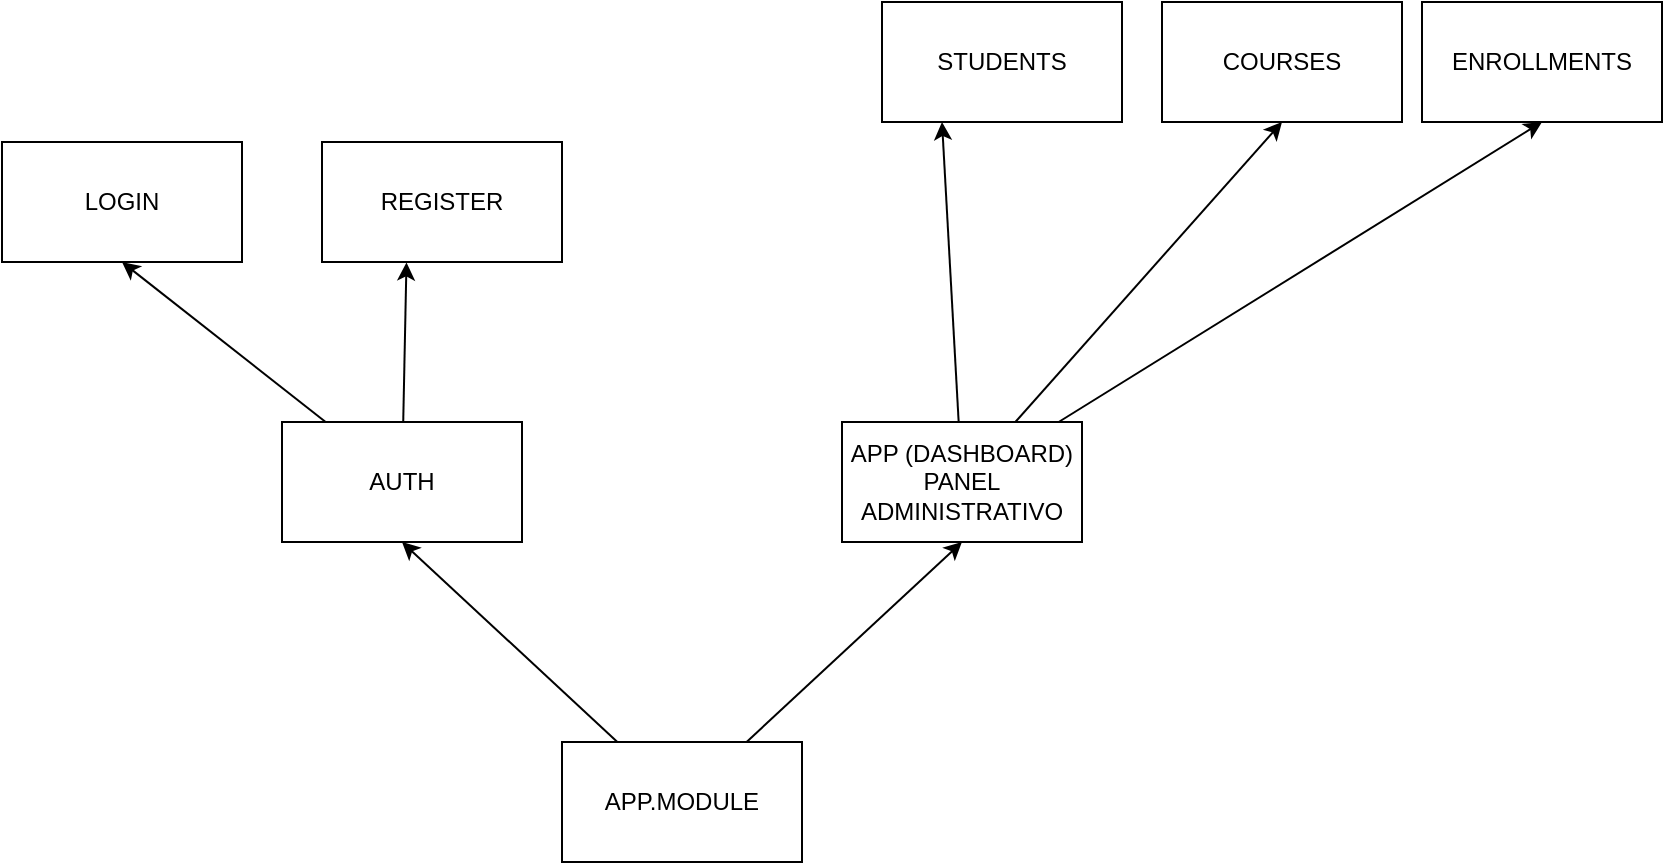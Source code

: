 <mxfile>
    <diagram id="19adRycVqmsy5Z4PBqq-" name="Page-1">
        <mxGraphModel dx="1016" dy="616" grid="1" gridSize="10" guides="1" tooltips="1" connect="1" arrows="1" fold="1" page="1" pageScale="1" pageWidth="827" pageHeight="1169" math="0" shadow="0">
            <root>
                <mxCell id="0"/>
                <mxCell id="1" parent="0"/>
                <mxCell id="9" style="edgeStyle=none;html=1;entryX=0.5;entryY=1;entryDx=0;entryDy=0;" parent="1" source="2" target="7" edge="1">
                    <mxGeometry relative="1" as="geometry"/>
                </mxCell>
                <mxCell id="10" style="edgeStyle=none;html=1;entryX=0.352;entryY=1.004;entryDx=0;entryDy=0;entryPerimeter=0;" parent="1" source="2" target="8" edge="1">
                    <mxGeometry relative="1" as="geometry"/>
                </mxCell>
                <mxCell id="2" value="AUTH" style="rounded=0;whiteSpace=wrap;html=1;" parent="1" vertex="1">
                    <mxGeometry x="170" y="240" width="120" height="60" as="geometry"/>
                </mxCell>
                <mxCell id="14" style="edgeStyle=none;html=1;entryX=0.25;entryY=1;entryDx=0;entryDy=0;" parent="1" source="3" target="11" edge="1">
                    <mxGeometry relative="1" as="geometry"/>
                </mxCell>
                <mxCell id="15" style="edgeStyle=none;html=1;entryX=0.5;entryY=1;entryDx=0;entryDy=0;" parent="1" source="3" target="12" edge="1">
                    <mxGeometry relative="1" as="geometry"/>
                </mxCell>
                <mxCell id="16" style="edgeStyle=none;html=1;entryX=0.5;entryY=1;entryDx=0;entryDy=0;" parent="1" source="3" target="13" edge="1">
                    <mxGeometry relative="1" as="geometry"/>
                </mxCell>
                <mxCell id="3" value="APP (DASHBOARD)&lt;br&gt;PANEL ADMINISTRATIVO" style="rounded=0;whiteSpace=wrap;html=1;" parent="1" vertex="1">
                    <mxGeometry x="450" y="240" width="120" height="60" as="geometry"/>
                </mxCell>
                <mxCell id="5" style="edgeStyle=none;html=1;entryX=0.5;entryY=1;entryDx=0;entryDy=0;" parent="1" source="4" target="3" edge="1">
                    <mxGeometry relative="1" as="geometry"/>
                </mxCell>
                <mxCell id="6" style="edgeStyle=none;html=1;entryX=0.5;entryY=1;entryDx=0;entryDy=0;" parent="1" source="4" target="2" edge="1">
                    <mxGeometry relative="1" as="geometry"/>
                </mxCell>
                <mxCell id="4" value="APP.MODULE" style="rounded=0;whiteSpace=wrap;html=1;" parent="1" vertex="1">
                    <mxGeometry x="310" y="400" width="120" height="60" as="geometry"/>
                </mxCell>
                <mxCell id="7" value="LOGIN" style="rounded=0;whiteSpace=wrap;html=1;" parent="1" vertex="1">
                    <mxGeometry x="30" y="100" width="120" height="60" as="geometry"/>
                </mxCell>
                <mxCell id="8" value="REGISTER" style="rounded=0;whiteSpace=wrap;html=1;" parent="1" vertex="1">
                    <mxGeometry x="190" y="100" width="120" height="60" as="geometry"/>
                </mxCell>
                <mxCell id="11" value="STUDENTS" style="rounded=0;whiteSpace=wrap;html=1;" parent="1" vertex="1">
                    <mxGeometry x="470" y="30" width="120" height="60" as="geometry"/>
                </mxCell>
                <mxCell id="12" value="COURSES" style="rounded=0;whiteSpace=wrap;html=1;" parent="1" vertex="1">
                    <mxGeometry x="610" y="30" width="120" height="60" as="geometry"/>
                </mxCell>
                <mxCell id="13" value="ENROLLMENTS" style="rounded=0;whiteSpace=wrap;html=1;" parent="1" vertex="1">
                    <mxGeometry x="740" y="30" width="120" height="60" as="geometry"/>
                </mxCell>
            </root>
        </mxGraphModel>
    </diagram>
</mxfile>
